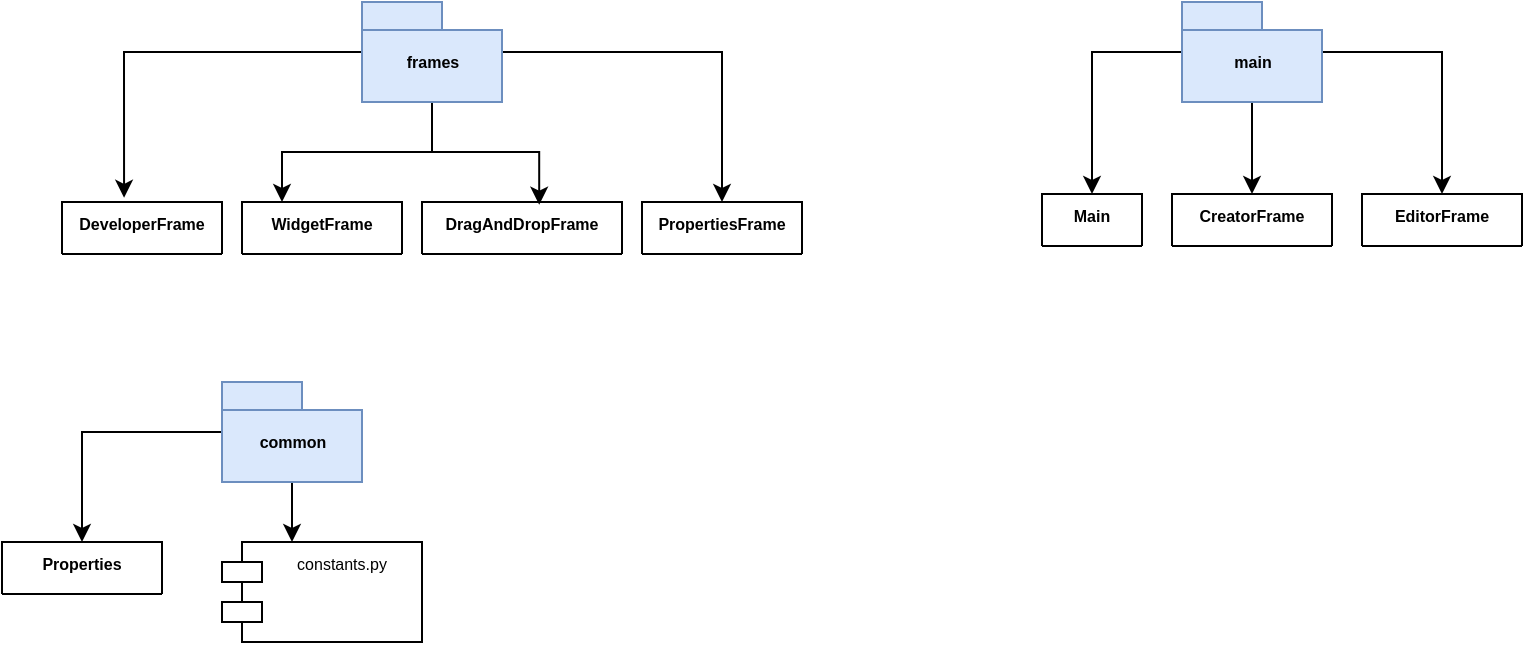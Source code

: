 <mxfile version="14.2.9" type="device"><diagram id="hS3kcCaSvZoWwFmPByPp" name="Page-1"><mxGraphModel dx="599" dy="339" grid="1" gridSize="10" guides="1" tooltips="1" connect="1" arrows="1" fold="1" page="1" pageScale="1" pageWidth="850" pageHeight="1100" math="0" shadow="0"><root><mxCell id="0"/><mxCell id="1" parent="0"/><mxCell id="jdsfsmLMA-oDu57NmcRl-2" value="Main" style="swimlane;fontStyle=1;align=center;verticalAlign=top;childLayout=stackLayout;horizontal=1;startSize=26;horizontalStack=0;resizeParent=1;resizeParentMax=0;resizeLast=0;collapsible=1;marginBottom=0;fontSize=8;" vertex="1" collapsed="1" parent="1"><mxGeometry x="580" y="116" width="50" height="26" as="geometry"><mxRectangle x="580" y="70" width="50" height="86" as="alternateBounds"/></mxGeometry></mxCell><mxCell id="jdsfsmLMA-oDu57NmcRl-3" value="+ field: type" style="text;strokeColor=none;fillColor=none;align=left;verticalAlign=top;spacingLeft=4;spacingRight=4;overflow=hidden;rotatable=0;points=[[0,0.5],[1,0.5]];portConstraint=eastwest;fontSize=8;" vertex="1" parent="jdsfsmLMA-oDu57NmcRl-2"><mxGeometry y="26" width="50" height="26" as="geometry"/></mxCell><mxCell id="jdsfsmLMA-oDu57NmcRl-4" value="" style="line;strokeWidth=1;fillColor=none;align=left;verticalAlign=middle;spacingTop=-1;spacingLeft=3;spacingRight=3;rotatable=0;labelPosition=right;points=[];portConstraint=eastwest;" vertex="1" parent="jdsfsmLMA-oDu57NmcRl-2"><mxGeometry y="52" width="50" height="8" as="geometry"/></mxCell><mxCell id="jdsfsmLMA-oDu57NmcRl-5" value="+ method(type): type" style="text;strokeColor=none;fillColor=none;align=left;verticalAlign=top;spacingLeft=4;spacingRight=4;overflow=hidden;rotatable=0;points=[[0,0.5],[1,0.5]];portConstraint=eastwest;fontSize=8;" vertex="1" parent="jdsfsmLMA-oDu57NmcRl-2"><mxGeometry y="60" width="50" height="26" as="geometry"/></mxCell><mxCell id="jdsfsmLMA-oDu57NmcRl-6" value="CreatorFrame" style="swimlane;fontStyle=1;align=center;verticalAlign=top;childLayout=stackLayout;horizontal=1;startSize=26;horizontalStack=0;resizeParent=1;resizeParentMax=0;resizeLast=0;collapsible=1;marginBottom=0;fontSize=8;" vertex="1" collapsed="1" parent="1"><mxGeometry x="645" y="116" width="80" height="26" as="geometry"><mxRectangle x="630" y="70" width="70" height="86" as="alternateBounds"/></mxGeometry></mxCell><mxCell id="jdsfsmLMA-oDu57NmcRl-7" value="+ field: type" style="text;strokeColor=none;fillColor=none;align=left;verticalAlign=top;spacingLeft=4;spacingRight=4;overflow=hidden;rotatable=0;points=[[0,0.5],[1,0.5]];portConstraint=eastwest;fontSize=8;" vertex="1" parent="jdsfsmLMA-oDu57NmcRl-6"><mxGeometry y="26" width="80" height="26" as="geometry"/></mxCell><mxCell id="jdsfsmLMA-oDu57NmcRl-8" value="" style="line;strokeWidth=1;fillColor=none;align=left;verticalAlign=middle;spacingTop=-1;spacingLeft=3;spacingRight=3;rotatable=0;labelPosition=right;points=[];portConstraint=eastwest;fontSize=8;" vertex="1" parent="jdsfsmLMA-oDu57NmcRl-6"><mxGeometry y="52" width="80" height="8" as="geometry"/></mxCell><mxCell id="jdsfsmLMA-oDu57NmcRl-9" value="+ method(type): type" style="text;strokeColor=none;fillColor=none;align=left;verticalAlign=top;spacingLeft=4;spacingRight=4;overflow=hidden;rotatable=0;points=[[0,0.5],[1,0.5]];portConstraint=eastwest;fontSize=8;" vertex="1" parent="jdsfsmLMA-oDu57NmcRl-6"><mxGeometry y="60" width="80" height="26" as="geometry"/></mxCell><mxCell id="jdsfsmLMA-oDu57NmcRl-10" value="EditorFrame" style="swimlane;fontStyle=1;align=center;verticalAlign=top;childLayout=stackLayout;horizontal=1;startSize=26;horizontalStack=0;resizeParent=1;resizeParentMax=0;resizeLast=0;collapsible=1;marginBottom=0;fontSize=8;" vertex="1" collapsed="1" parent="1"><mxGeometry x="740" y="116" width="80" height="26" as="geometry"><mxRectangle x="710" y="70" width="60" height="86" as="alternateBounds"/></mxGeometry></mxCell><mxCell id="jdsfsmLMA-oDu57NmcRl-11" value="+ field: type" style="text;strokeColor=none;fillColor=none;align=left;verticalAlign=top;spacingLeft=4;spacingRight=4;overflow=hidden;rotatable=0;points=[[0,0.5],[1,0.5]];portConstraint=eastwest;fontSize=8;" vertex="1" parent="jdsfsmLMA-oDu57NmcRl-10"><mxGeometry y="26" width="80" height="26" as="geometry"/></mxCell><mxCell id="jdsfsmLMA-oDu57NmcRl-12" value="" style="line;strokeWidth=1;fillColor=none;align=left;verticalAlign=middle;spacingTop=-1;spacingLeft=3;spacingRight=3;rotatable=0;labelPosition=right;points=[];portConstraint=eastwest;fontSize=8;" vertex="1" parent="jdsfsmLMA-oDu57NmcRl-10"><mxGeometry y="52" width="80" height="8" as="geometry"/></mxCell><mxCell id="jdsfsmLMA-oDu57NmcRl-13" value="+ method(type): type" style="text;strokeColor=none;fillColor=none;align=left;verticalAlign=top;spacingLeft=4;spacingRight=4;overflow=hidden;rotatable=0;points=[[0,0.5],[1,0.5]];portConstraint=eastwest;fontSize=8;" vertex="1" parent="jdsfsmLMA-oDu57NmcRl-10"><mxGeometry y="60" width="80" height="26" as="geometry"/></mxCell><mxCell id="jdsfsmLMA-oDu57NmcRl-63" value="DeveloperFrame" style="swimlane;fontStyle=1;align=center;verticalAlign=top;childLayout=stackLayout;horizontal=1;startSize=26;horizontalStack=0;resizeParent=1;resizeParentMax=0;resizeLast=0;collapsible=1;marginBottom=0;fontSize=8;" vertex="1" collapsed="1" parent="1"><mxGeometry x="90" y="120" width="80" height="26" as="geometry"><mxRectangle x="10" y="64" width="90" height="86" as="alternateBounds"/></mxGeometry></mxCell><mxCell id="jdsfsmLMA-oDu57NmcRl-64" value="+ field: type" style="text;strokeColor=none;fillColor=none;align=left;verticalAlign=top;spacingLeft=4;spacingRight=4;overflow=hidden;rotatable=0;points=[[0,0.5],[1,0.5]];portConstraint=eastwest;fontSize=8;" vertex="1" parent="jdsfsmLMA-oDu57NmcRl-63"><mxGeometry y="26" width="80" height="26" as="geometry"/></mxCell><mxCell id="jdsfsmLMA-oDu57NmcRl-65" value="" style="line;strokeWidth=1;fillColor=none;align=left;verticalAlign=middle;spacingTop=-1;spacingLeft=3;spacingRight=3;rotatable=0;labelPosition=right;points=[];portConstraint=eastwest;" vertex="1" parent="jdsfsmLMA-oDu57NmcRl-63"><mxGeometry y="52" width="80" height="8" as="geometry"/></mxCell><mxCell id="jdsfsmLMA-oDu57NmcRl-66" value="+ method(type): type" style="text;strokeColor=none;fillColor=none;align=left;verticalAlign=top;spacingLeft=4;spacingRight=4;overflow=hidden;rotatable=0;points=[[0,0.5],[1,0.5]];portConstraint=eastwest;fontSize=8;" vertex="1" parent="jdsfsmLMA-oDu57NmcRl-63"><mxGeometry y="60" width="80" height="26" as="geometry"/></mxCell><mxCell id="jdsfsmLMA-oDu57NmcRl-67" value="WidgetFrame" style="swimlane;fontStyle=1;align=center;verticalAlign=top;childLayout=stackLayout;horizontal=1;startSize=26;horizontalStack=0;resizeParent=1;resizeParentMax=0;resizeLast=0;collapsible=1;marginBottom=0;fontSize=8;" vertex="1" collapsed="1" parent="1"><mxGeometry x="180" y="120" width="80" height="26" as="geometry"><mxRectangle x="100" y="64" width="90" height="86" as="alternateBounds"/></mxGeometry></mxCell><mxCell id="jdsfsmLMA-oDu57NmcRl-68" value="+ field: type" style="text;strokeColor=none;fillColor=none;align=left;verticalAlign=top;spacingLeft=4;spacingRight=4;overflow=hidden;rotatable=0;points=[[0,0.5],[1,0.5]];portConstraint=eastwest;fontSize=8;" vertex="1" parent="jdsfsmLMA-oDu57NmcRl-67"><mxGeometry y="26" width="80" height="26" as="geometry"/></mxCell><mxCell id="jdsfsmLMA-oDu57NmcRl-69" value="" style="line;strokeWidth=1;fillColor=none;align=left;verticalAlign=middle;spacingTop=-1;spacingLeft=3;spacingRight=3;rotatable=0;labelPosition=right;points=[];portConstraint=eastwest;" vertex="1" parent="jdsfsmLMA-oDu57NmcRl-67"><mxGeometry y="52" width="80" height="8" as="geometry"/></mxCell><mxCell id="jdsfsmLMA-oDu57NmcRl-70" value="+ method(type): type" style="text;strokeColor=none;fillColor=none;align=left;verticalAlign=top;spacingLeft=4;spacingRight=4;overflow=hidden;rotatable=0;points=[[0,0.5],[1,0.5]];portConstraint=eastwest;fontSize=8;" vertex="1" parent="jdsfsmLMA-oDu57NmcRl-67"><mxGeometry y="60" width="80" height="26" as="geometry"/></mxCell><mxCell id="jdsfsmLMA-oDu57NmcRl-71" value="DragAndDropFrame" style="swimlane;fontStyle=1;align=center;verticalAlign=top;childLayout=stackLayout;horizontal=1;startSize=26;horizontalStack=0;resizeParent=1;resizeParentMax=0;resizeLast=0;collapsible=1;marginBottom=0;fontSize=8;" vertex="1" collapsed="1" parent="1"><mxGeometry x="270" y="120" width="100" height="26" as="geometry"><mxRectangle x="190" y="64" width="90" height="86" as="alternateBounds"/></mxGeometry></mxCell><mxCell id="jdsfsmLMA-oDu57NmcRl-72" value="+ field: type" style="text;strokeColor=none;fillColor=none;align=left;verticalAlign=top;spacingLeft=4;spacingRight=4;overflow=hidden;rotatable=0;points=[[0,0.5],[1,0.5]];portConstraint=eastwest;fontSize=8;" vertex="1" parent="jdsfsmLMA-oDu57NmcRl-71"><mxGeometry y="26" width="100" height="26" as="geometry"/></mxCell><mxCell id="jdsfsmLMA-oDu57NmcRl-73" value="" style="line;strokeWidth=1;fillColor=none;align=left;verticalAlign=middle;spacingTop=-1;spacingLeft=3;spacingRight=3;rotatable=0;labelPosition=right;points=[];portConstraint=eastwest;" vertex="1" parent="jdsfsmLMA-oDu57NmcRl-71"><mxGeometry y="52" width="100" height="8" as="geometry"/></mxCell><mxCell id="jdsfsmLMA-oDu57NmcRl-74" value="+ method(type): type" style="text;strokeColor=none;fillColor=none;align=left;verticalAlign=top;spacingLeft=4;spacingRight=4;overflow=hidden;rotatable=0;points=[[0,0.5],[1,0.5]];portConstraint=eastwest;fontSize=8;" vertex="1" parent="jdsfsmLMA-oDu57NmcRl-71"><mxGeometry y="60" width="100" height="26" as="geometry"/></mxCell><mxCell id="jdsfsmLMA-oDu57NmcRl-75" value="PropertiesFrame" style="swimlane;fontStyle=1;align=center;verticalAlign=top;childLayout=stackLayout;horizontal=1;startSize=26;horizontalStack=0;resizeParent=1;resizeParentMax=0;resizeLast=0;collapsible=1;marginBottom=0;fontSize=8;" vertex="1" collapsed="1" parent="1"><mxGeometry x="380" y="120" width="80" height="26" as="geometry"><mxRectangle x="280" y="64" width="90" height="86" as="alternateBounds"/></mxGeometry></mxCell><mxCell id="jdsfsmLMA-oDu57NmcRl-76" value="+ field: type" style="text;strokeColor=none;fillColor=none;align=left;verticalAlign=top;spacingLeft=4;spacingRight=4;overflow=hidden;rotatable=0;points=[[0,0.5],[1,0.5]];portConstraint=eastwest;fontSize=8;" vertex="1" parent="jdsfsmLMA-oDu57NmcRl-75"><mxGeometry y="26" width="80" height="26" as="geometry"/></mxCell><mxCell id="jdsfsmLMA-oDu57NmcRl-77" value="" style="line;strokeWidth=1;fillColor=none;align=left;verticalAlign=middle;spacingTop=-1;spacingLeft=3;spacingRight=3;rotatable=0;labelPosition=right;points=[];portConstraint=eastwest;" vertex="1" parent="jdsfsmLMA-oDu57NmcRl-75"><mxGeometry y="52" width="80" height="8" as="geometry"/></mxCell><mxCell id="jdsfsmLMA-oDu57NmcRl-78" value="+ method(type): type" style="text;strokeColor=none;fillColor=none;align=left;verticalAlign=top;spacingLeft=4;spacingRight=4;overflow=hidden;rotatable=0;points=[[0,0.5],[1,0.5]];portConstraint=eastwest;fontSize=8;" vertex="1" parent="jdsfsmLMA-oDu57NmcRl-75"><mxGeometry y="60" width="80" height="26" as="geometry"/></mxCell><mxCell id="jdsfsmLMA-oDu57NmcRl-87" value="Properties" style="swimlane;fontStyle=1;align=center;verticalAlign=top;childLayout=stackLayout;horizontal=1;startSize=26;horizontalStack=0;resizeParent=1;resizeParentMax=0;resizeLast=0;collapsible=1;marginBottom=0;fontSize=8;" vertex="1" collapsed="1" parent="1"><mxGeometry x="60" y="290" width="80" height="26" as="geometry"><mxRectangle x="10" y="64" width="90" height="86" as="alternateBounds"/></mxGeometry></mxCell><mxCell id="jdsfsmLMA-oDu57NmcRl-88" value="+ field: type" style="text;strokeColor=none;fillColor=none;align=left;verticalAlign=top;spacingLeft=4;spacingRight=4;overflow=hidden;rotatable=0;points=[[0,0.5],[1,0.5]];portConstraint=eastwest;fontSize=8;" vertex="1" parent="jdsfsmLMA-oDu57NmcRl-87"><mxGeometry y="26" width="80" height="26" as="geometry"/></mxCell><mxCell id="jdsfsmLMA-oDu57NmcRl-89" value="" style="line;strokeWidth=1;fillColor=none;align=left;verticalAlign=middle;spacingTop=-1;spacingLeft=3;spacingRight=3;rotatable=0;labelPosition=right;points=[];portConstraint=eastwest;" vertex="1" parent="jdsfsmLMA-oDu57NmcRl-87"><mxGeometry y="52" width="80" height="8" as="geometry"/></mxCell><mxCell id="jdsfsmLMA-oDu57NmcRl-90" value="+ method(type): type" style="text;strokeColor=none;fillColor=none;align=left;verticalAlign=top;spacingLeft=4;spacingRight=4;overflow=hidden;rotatable=0;points=[[0,0.5],[1,0.5]];portConstraint=eastwest;fontSize=8;" vertex="1" parent="jdsfsmLMA-oDu57NmcRl-87"><mxGeometry y="60" width="80" height="26" as="geometry"/></mxCell><mxCell id="jdsfsmLMA-oDu57NmcRl-100" style="edgeStyle=orthogonalEdgeStyle;rounded=0;orthogonalLoop=1;jettySize=auto;html=1;fontSize=8;align=center;" edge="1" parent="1" source="jdsfsmLMA-oDu57NmcRl-91" target="jdsfsmLMA-oDu57NmcRl-87"><mxGeometry relative="1" as="geometry"/></mxCell><mxCell id="jdsfsmLMA-oDu57NmcRl-101" style="edgeStyle=orthogonalEdgeStyle;rounded=0;orthogonalLoop=1;jettySize=auto;html=1;entryX=0.35;entryY=0;entryDx=0;entryDy=0;entryPerimeter=0;fontSize=8;align=center;" edge="1" parent="1" source="jdsfsmLMA-oDu57NmcRl-91" target="jdsfsmLMA-oDu57NmcRl-99"><mxGeometry relative="1" as="geometry"/></mxCell><mxCell id="jdsfsmLMA-oDu57NmcRl-91" value="common" style="shape=folder;fontStyle=1;spacingTop=10;tabWidth=40;tabHeight=14;tabPosition=left;html=1;fontSize=8;align=center;fillColor=#dae8fc;strokeColor=#6c8ebf;" vertex="1" parent="1"><mxGeometry x="170" y="210" width="70" height="50" as="geometry"/></mxCell><mxCell id="jdsfsmLMA-oDu57NmcRl-93" style="edgeStyle=orthogonalEdgeStyle;rounded=0;orthogonalLoop=1;jettySize=auto;html=1;entryX=0.388;entryY=-0.081;entryDx=0;entryDy=0;entryPerimeter=0;fontSize=8;align=center;" edge="1" parent="1" source="jdsfsmLMA-oDu57NmcRl-92" target="jdsfsmLMA-oDu57NmcRl-63"><mxGeometry relative="1" as="geometry"/></mxCell><mxCell id="jdsfsmLMA-oDu57NmcRl-94" style="edgeStyle=orthogonalEdgeStyle;rounded=0;orthogonalLoop=1;jettySize=auto;html=1;entryX=0.25;entryY=0;entryDx=0;entryDy=0;fontSize=8;align=center;" edge="1" parent="1" source="jdsfsmLMA-oDu57NmcRl-92" target="jdsfsmLMA-oDu57NmcRl-67"><mxGeometry relative="1" as="geometry"/></mxCell><mxCell id="jdsfsmLMA-oDu57NmcRl-95" style="edgeStyle=orthogonalEdgeStyle;rounded=0;orthogonalLoop=1;jettySize=auto;html=1;entryX=0.586;entryY=0.052;entryDx=0;entryDy=0;entryPerimeter=0;fontSize=8;align=center;" edge="1" parent="1" source="jdsfsmLMA-oDu57NmcRl-92" target="jdsfsmLMA-oDu57NmcRl-71"><mxGeometry relative="1" as="geometry"/></mxCell><mxCell id="jdsfsmLMA-oDu57NmcRl-96" style="edgeStyle=orthogonalEdgeStyle;rounded=0;orthogonalLoop=1;jettySize=auto;html=1;fontSize=8;align=center;" edge="1" parent="1" source="jdsfsmLMA-oDu57NmcRl-92" target="jdsfsmLMA-oDu57NmcRl-75"><mxGeometry relative="1" as="geometry"/></mxCell><mxCell id="jdsfsmLMA-oDu57NmcRl-92" value="frames" style="shape=folder;fontStyle=1;spacingTop=10;tabWidth=40;tabHeight=14;tabPosition=left;html=1;fontSize=8;align=center;fillColor=#dae8fc;strokeColor=#6c8ebf;" vertex="1" parent="1"><mxGeometry x="240" y="20" width="70" height="50" as="geometry"/></mxCell><mxCell id="jdsfsmLMA-oDu57NmcRl-99" value="constants.py" style="shape=module;align=left;spacingLeft=20;align=center;verticalAlign=top;fontSize=8;" vertex="1" parent="1"><mxGeometry x="170" y="290" width="100" height="50" as="geometry"/></mxCell><mxCell id="jdsfsmLMA-oDu57NmcRl-104" style="edgeStyle=orthogonalEdgeStyle;rounded=0;orthogonalLoop=1;jettySize=auto;html=1;fontSize=8;align=center;" edge="1" parent="1" source="jdsfsmLMA-oDu57NmcRl-102" target="jdsfsmLMA-oDu57NmcRl-2"><mxGeometry relative="1" as="geometry"/></mxCell><mxCell id="jdsfsmLMA-oDu57NmcRl-105" style="edgeStyle=orthogonalEdgeStyle;rounded=0;orthogonalLoop=1;jettySize=auto;html=1;fontSize=8;align=center;" edge="1" parent="1" source="jdsfsmLMA-oDu57NmcRl-102" target="jdsfsmLMA-oDu57NmcRl-10"><mxGeometry relative="1" as="geometry"/></mxCell><mxCell id="jdsfsmLMA-oDu57NmcRl-106" style="edgeStyle=orthogonalEdgeStyle;rounded=0;orthogonalLoop=1;jettySize=auto;html=1;fontSize=8;align=center;" edge="1" parent="1" source="jdsfsmLMA-oDu57NmcRl-102" target="jdsfsmLMA-oDu57NmcRl-6"><mxGeometry relative="1" as="geometry"/></mxCell><mxCell id="jdsfsmLMA-oDu57NmcRl-102" value="main" style="shape=folder;fontStyle=1;spacingTop=10;tabWidth=40;tabHeight=14;tabPosition=left;html=1;fontSize=8;align=center;fillColor=#dae8fc;strokeColor=#6c8ebf;" vertex="1" parent="1"><mxGeometry x="650" y="20" width="70" height="50" as="geometry"/></mxCell></root></mxGraphModel></diagram></mxfile>